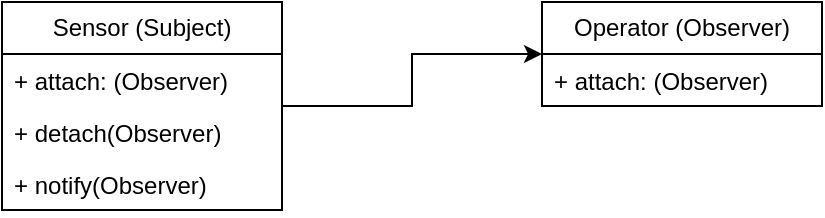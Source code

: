 <mxfile version="24.7.8">
  <diagram name="Page-1" id="D6WmexHhpiEG1eiUkmTz">
    <mxGraphModel grid="1" page="1" gridSize="10" guides="1" tooltips="1" connect="1" arrows="1" fold="1" pageScale="1" pageWidth="1100" pageHeight="850" math="0" shadow="0">
      <root>
        <mxCell id="0" />
        <mxCell id="1" parent="0" />
        <mxCell id="b5VoOcnCxeU69bXymNWx-12" style="edgeStyle=orthogonalEdgeStyle;rounded=0;orthogonalLoop=1;jettySize=auto;html=1;" edge="1" parent="1" source="b5VoOcnCxeU69bXymNWx-1" target="b5VoOcnCxeU69bXymNWx-8">
          <mxGeometry relative="1" as="geometry" />
        </mxCell>
        <mxCell id="b5VoOcnCxeU69bXymNWx-1" value="Sensor (Subject)" style="swimlane;fontStyle=0;childLayout=stackLayout;horizontal=1;startSize=26;fillColor=none;horizontalStack=0;resizeParent=1;resizeParentMax=0;resizeLast=0;collapsible=1;marginBottom=0;whiteSpace=wrap;html=1;" vertex="1" parent="1">
          <mxGeometry x="380" y="160" width="140" height="104" as="geometry" />
        </mxCell>
        <mxCell id="b5VoOcnCxeU69bXymNWx-2" value="+ attach: (Observer)" style="text;strokeColor=none;fillColor=none;align=left;verticalAlign=top;spacingLeft=4;spacingRight=4;overflow=hidden;rotatable=0;points=[[0,0.5],[1,0.5]];portConstraint=eastwest;whiteSpace=wrap;html=1;" vertex="1" parent="b5VoOcnCxeU69bXymNWx-1">
          <mxGeometry y="26" width="140" height="26" as="geometry" />
        </mxCell>
        <mxCell id="b5VoOcnCxeU69bXymNWx-3" value="+ detach(Observer)" style="text;strokeColor=none;fillColor=none;align=left;verticalAlign=top;spacingLeft=4;spacingRight=4;overflow=hidden;rotatable=0;points=[[0,0.5],[1,0.5]];portConstraint=eastwest;whiteSpace=wrap;html=1;" vertex="1" parent="b5VoOcnCxeU69bXymNWx-1">
          <mxGeometry y="52" width="140" height="26" as="geometry" />
        </mxCell>
        <mxCell id="b5VoOcnCxeU69bXymNWx-4" value="+ notify(Observer)" style="text;strokeColor=none;fillColor=none;align=left;verticalAlign=top;spacingLeft=4;spacingRight=4;overflow=hidden;rotatable=0;points=[[0,0.5],[1,0.5]];portConstraint=eastwest;whiteSpace=wrap;html=1;" vertex="1" parent="b5VoOcnCxeU69bXymNWx-1">
          <mxGeometry y="78" width="140" height="26" as="geometry" />
        </mxCell>
        <mxCell id="b5VoOcnCxeU69bXymNWx-8" value="Operator (Observer)" style="swimlane;fontStyle=0;childLayout=stackLayout;horizontal=1;startSize=26;fillColor=none;horizontalStack=0;resizeParent=1;resizeParentMax=0;resizeLast=0;collapsible=1;marginBottom=0;whiteSpace=wrap;html=1;" vertex="1" parent="1">
          <mxGeometry x="650" y="160" width="140" height="52" as="geometry" />
        </mxCell>
        <mxCell id="b5VoOcnCxeU69bXymNWx-9" value="+ attach: (Observer)" style="text;strokeColor=none;fillColor=none;align=left;verticalAlign=top;spacingLeft=4;spacingRight=4;overflow=hidden;rotatable=0;points=[[0,0.5],[1,0.5]];portConstraint=eastwest;whiteSpace=wrap;html=1;" vertex="1" parent="b5VoOcnCxeU69bXymNWx-8">
          <mxGeometry y="26" width="140" height="26" as="geometry" />
        </mxCell>
      </root>
    </mxGraphModel>
  </diagram>
</mxfile>

